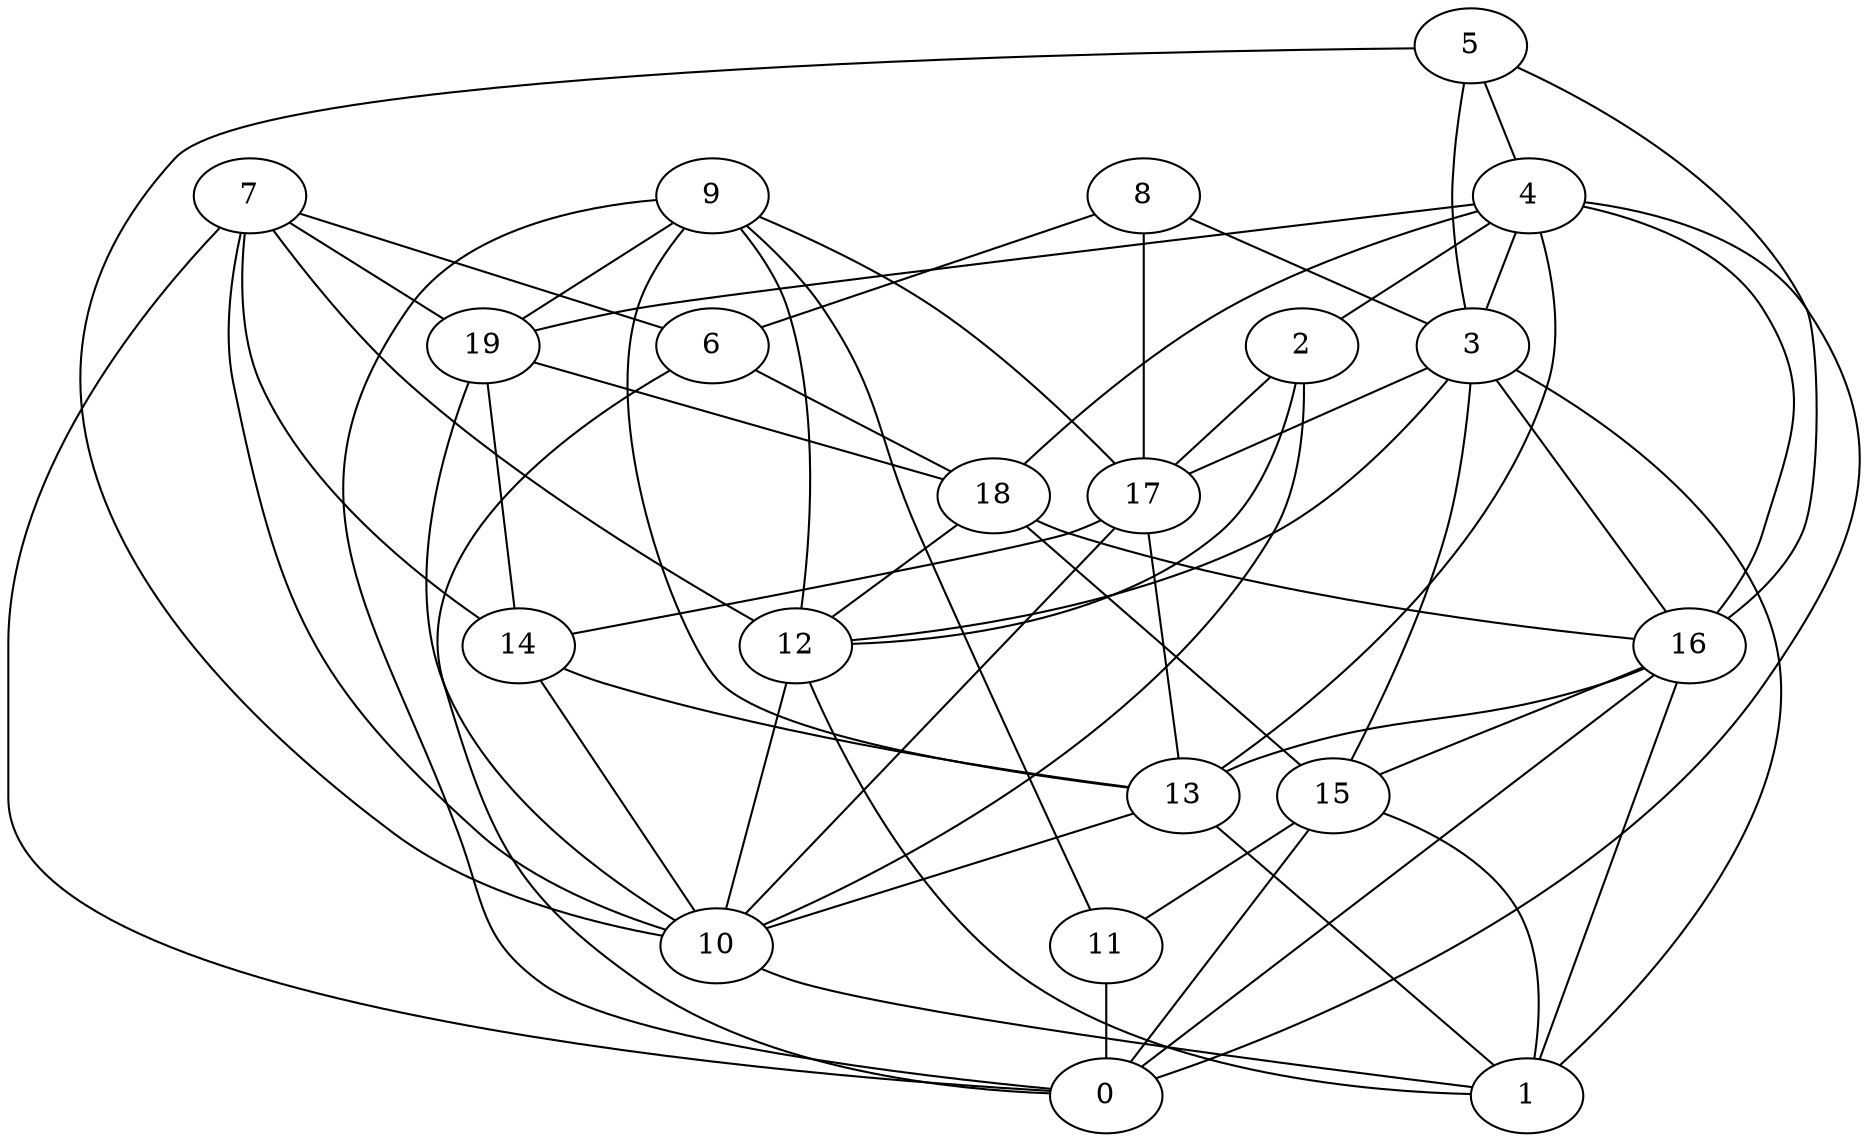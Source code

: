 digraph GG_graph {

subgraph G_graph {
edge [color = black]
"8" -> "6" [dir = none]
"8" -> "3" [dir = none]
"8" -> "17" [dir = none]
"14" -> "13" [dir = none]
"14" -> "10" [dir = none]
"2" -> "17" [dir = none]
"4" -> "0" [dir = none]
"4" -> "13" [dir = none]
"4" -> "18" [dir = none]
"4" -> "3" [dir = none]
"4" -> "19" [dir = none]
"4" -> "2" [dir = none]
"5" -> "3" [dir = none]
"5" -> "16" [dir = none]
"3" -> "17" [dir = none]
"3" -> "15" [dir = none]
"3" -> "1" [dir = none]
"3" -> "16" [dir = none]
"16" -> "1" [dir = none]
"16" -> "13" [dir = none]
"19" -> "18" [dir = none]
"19" -> "10" [dir = none]
"6" -> "0" [dir = none]
"9" -> "11" [dir = none]
"9" -> "13" [dir = none]
"9" -> "12" [dir = none]
"10" -> "1" [dir = none]
"13" -> "10" [dir = none]
"13" -> "1" [dir = none]
"15" -> "0" [dir = none]
"15" -> "11" [dir = none]
"17" -> "10" [dir = none]
"7" -> "0" [dir = none]
"7" -> "19" [dir = none]
"18" -> "16" [dir = none]
"18" -> "12" [dir = none]
"18" -> "15" [dir = none]
"12" -> "1" [dir = none]
"2" -> "12" [dir = none]
"3" -> "12" [dir = none]
"7" -> "10" [dir = none]
"9" -> "19" [dir = none]
"2" -> "10" [dir = none]
"7" -> "12" [dir = none]
"17" -> "14" [dir = none]
"11" -> "0" [dir = none]
"7" -> "14" [dir = none]
"6" -> "18" [dir = none]
"19" -> "14" [dir = none]
"9" -> "17" [dir = none]
"9" -> "0" [dir = none]
"17" -> "13" [dir = none]
"16" -> "15" [dir = none]
"4" -> "16" [dir = none]
"5" -> "10" [dir = none]
"5" -> "4" [dir = none]
"16" -> "0" [dir = none]
"7" -> "6" [dir = none]
"15" -> "1" [dir = none]
"12" -> "10" [dir = none]
}

}
